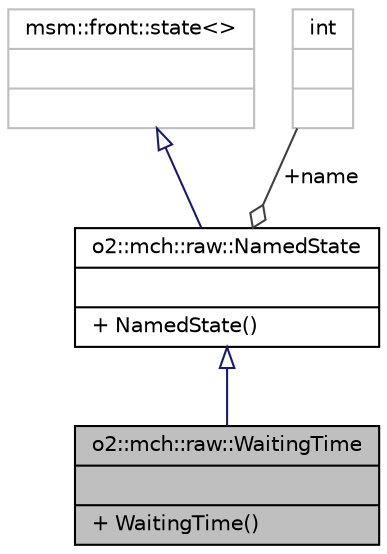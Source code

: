 digraph "o2::mch::raw::WaitingTime"
{
 // INTERACTIVE_SVG=YES
  bgcolor="transparent";
  edge [fontname="Helvetica",fontsize="10",labelfontname="Helvetica",labelfontsize="10"];
  node [fontname="Helvetica",fontsize="10",shape=record];
  Node3 [label="{o2::mch::raw::WaitingTime\n||+ WaitingTime()\l}",height=0.2,width=0.4,color="black", fillcolor="grey75", style="filled", fontcolor="black"];
  Node4 -> Node3 [dir="back",color="midnightblue",fontsize="10",style="solid",arrowtail="onormal",fontname="Helvetica"];
  Node4 [label="{o2::mch::raw::NamedState\n||+ NamedState()\l}",height=0.2,width=0.4,color="black",URL="$dd/d93/structo2_1_1mch_1_1raw_1_1NamedState.html"];
  Node5 -> Node4 [dir="back",color="midnightblue",fontsize="10",style="solid",arrowtail="onormal",fontname="Helvetica"];
  Node5 [label="{msm::front::state\<\>\n||}",height=0.2,width=0.4,color="grey75"];
  Node6 -> Node4 [color="grey25",fontsize="10",style="solid",label=" +name" ,arrowhead="odiamond",fontname="Helvetica"];
  Node6 [label="{int\n||}",height=0.2,width=0.4,color="grey75"];
}
